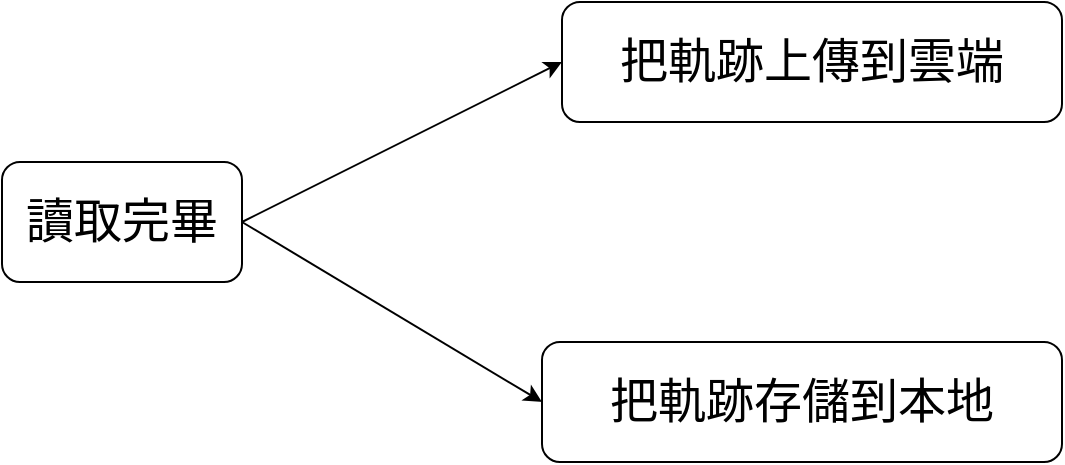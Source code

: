 <mxfile version="20.4.1" type="github">
  <diagram id="ptNaspWl4-tR2S-4j4RG" name="第 1 页">
    <mxGraphModel dx="1588" dy="800" grid="1" gridSize="10" guides="1" tooltips="1" connect="1" arrows="1" fold="1" page="1" pageScale="1" pageWidth="827" pageHeight="1169" math="0" shadow="0">
      <root>
        <mxCell id="0" />
        <mxCell id="1" parent="0" />
        <mxCell id="23Z4OvW_dukLF1XysgEK-1" value="&lt;font style=&quot;font-size: 24px;&quot;&gt;讀取完畢&lt;/font&gt;" style="rounded=1;whiteSpace=wrap;html=1;" vertex="1" parent="1">
          <mxGeometry x="100" y="210" width="120" height="60" as="geometry" />
        </mxCell>
        <mxCell id="23Z4OvW_dukLF1XysgEK-2" value="" style="endArrow=classic;html=1;rounded=0;exitX=1;exitY=0.5;exitDx=0;exitDy=0;" edge="1" parent="1" source="23Z4OvW_dukLF1XysgEK-1">
          <mxGeometry width="50" height="50" relative="1" as="geometry">
            <mxPoint x="390" y="440" as="sourcePoint" />
            <mxPoint x="380" y="160" as="targetPoint" />
          </mxGeometry>
        </mxCell>
        <mxCell id="23Z4OvW_dukLF1XysgEK-3" value="" style="endArrow=classic;html=1;rounded=0;exitX=1;exitY=0.5;exitDx=0;exitDy=0;" edge="1" parent="1" source="23Z4OvW_dukLF1XysgEK-1">
          <mxGeometry width="50" height="50" relative="1" as="geometry">
            <mxPoint x="390" y="440" as="sourcePoint" />
            <mxPoint x="370" y="330" as="targetPoint" />
          </mxGeometry>
        </mxCell>
        <mxCell id="23Z4OvW_dukLF1XysgEK-4" value="&lt;font style=&quot;font-size: 24px;&quot;&gt;把軌跡上傳到雲端&lt;/font&gt;" style="rounded=1;whiteSpace=wrap;html=1;" vertex="1" parent="1">
          <mxGeometry x="380" y="130" width="250" height="60" as="geometry" />
        </mxCell>
        <mxCell id="23Z4OvW_dukLF1XysgEK-5" value="把軌跡存儲到本地" style="rounded=1;whiteSpace=wrap;html=1;fontSize=24;" vertex="1" parent="1">
          <mxGeometry x="370" y="300" width="260" height="60" as="geometry" />
        </mxCell>
      </root>
    </mxGraphModel>
  </diagram>
</mxfile>
